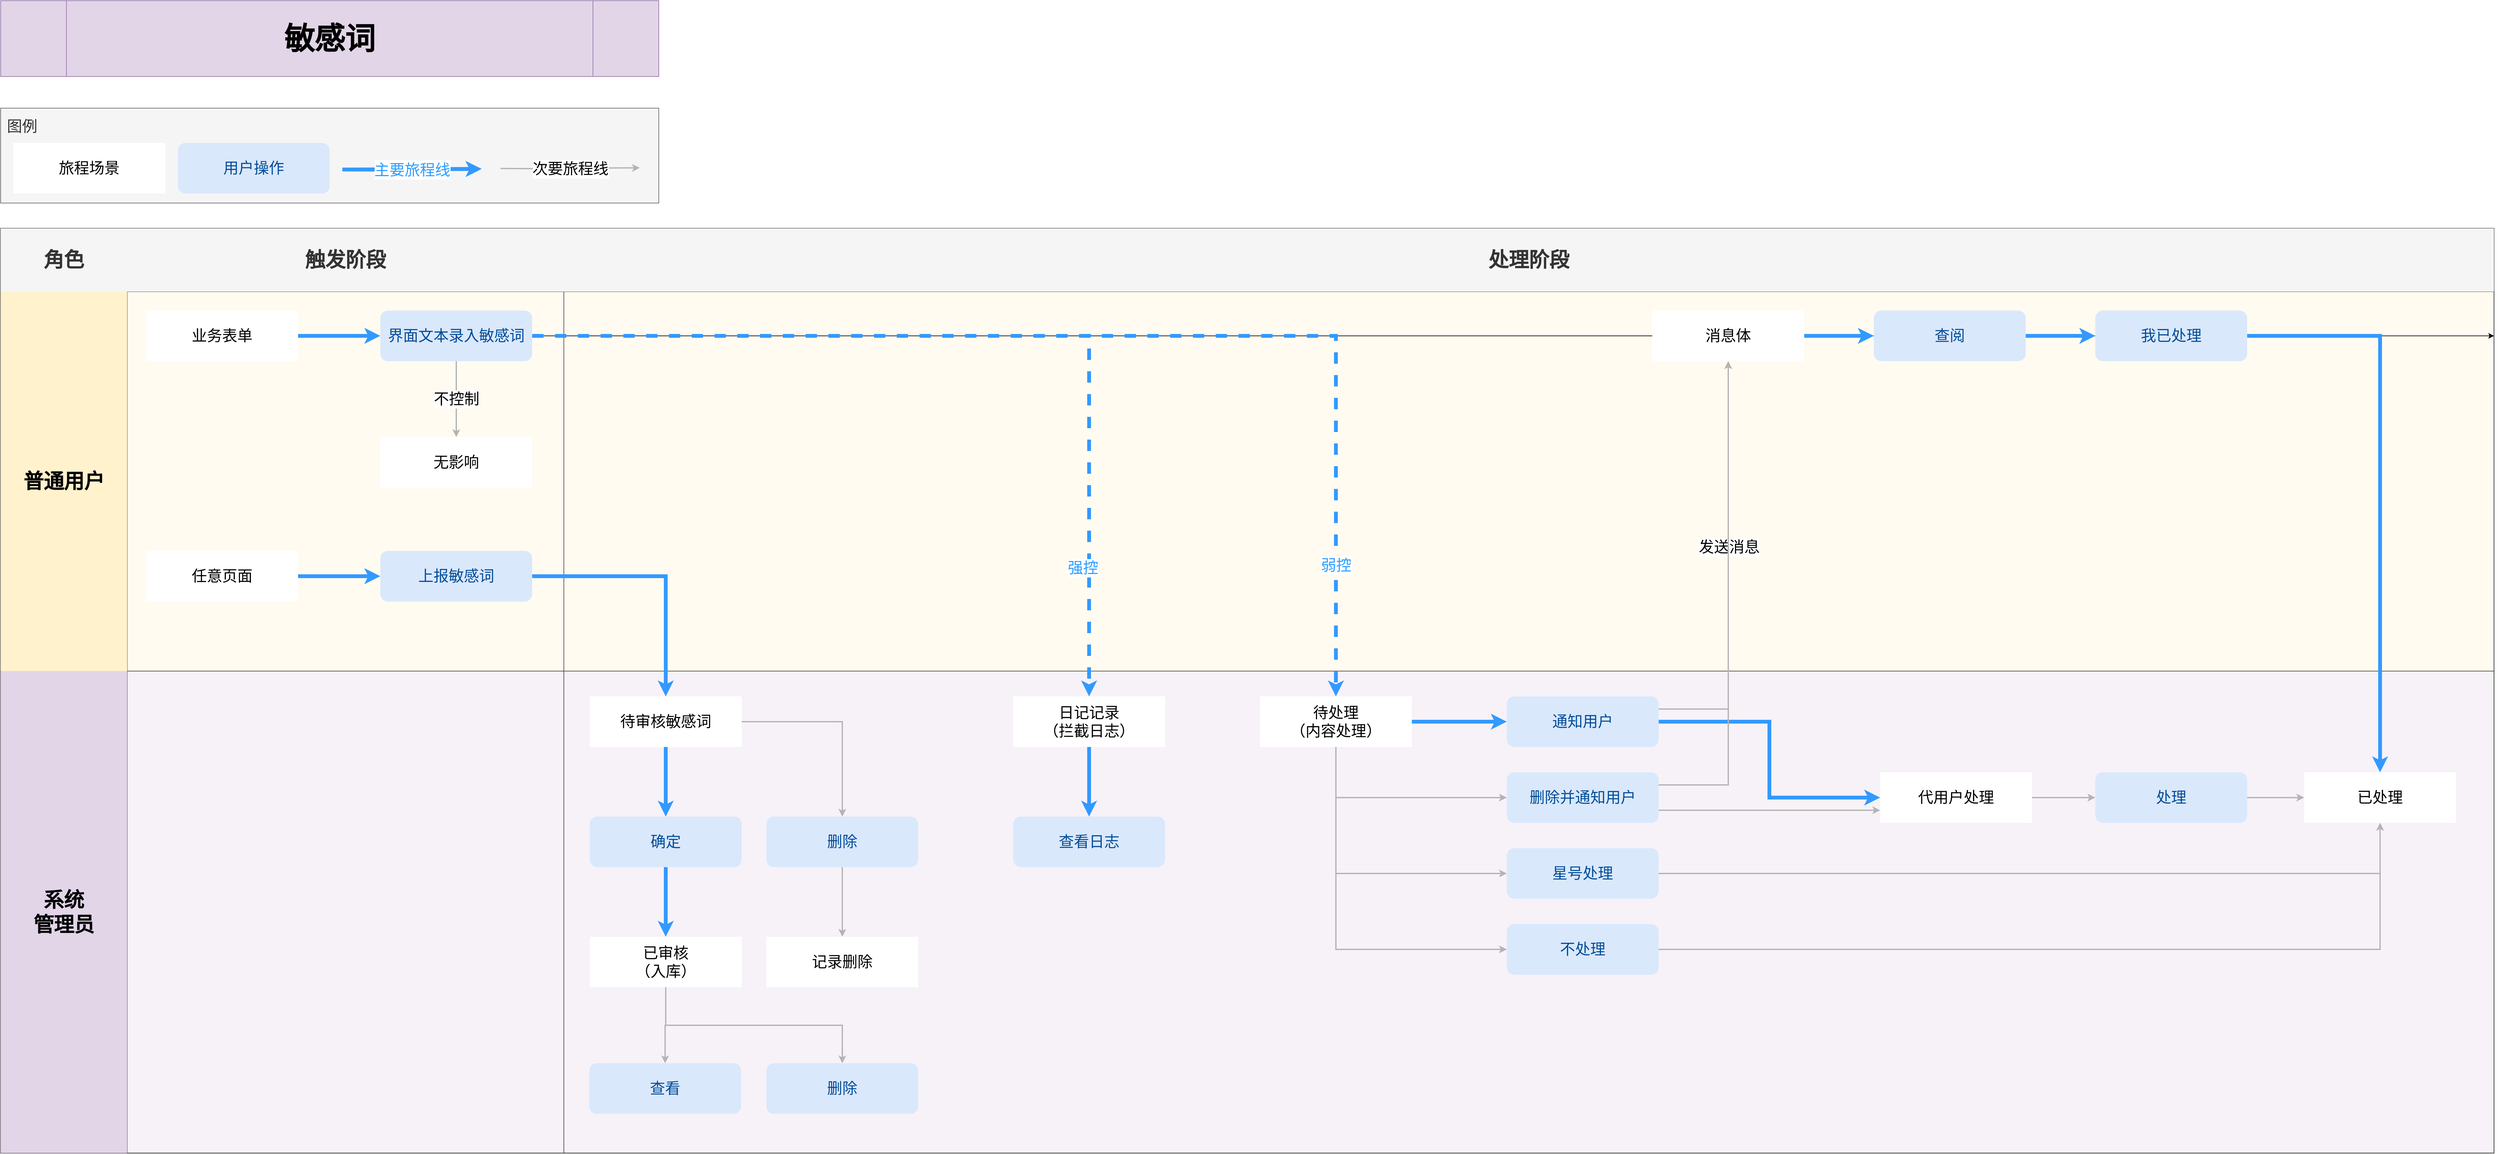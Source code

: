 <mxfile version="24.7.12">
  <diagram name="第 1 页" id="bwR9JTRVAiqgOtGZidA7">
    <mxGraphModel dx="4565" dy="6625" grid="1" gridSize="10" guides="1" tooltips="1" connect="1" arrows="1" fold="1" page="1" pageScale="1" pageWidth="827" pageHeight="1169" math="0" shadow="0">
      <root>
        <mxCell id="0" />
        <mxCell id="1" parent="0" />
        <mxCell id="euEUB5nnOEsbET94l9YE-1" value="敏感词" style="rounded=0;whiteSpace=wrap;html=1;fontSize=48;fillColor=#e1d5e7;strokeColor=#9673a6;shape=process;backgroundOutline=1;fontStyle=1" vertex="1" parent="1">
          <mxGeometry x="80" y="-3400" width="1040" height="120" as="geometry" />
        </mxCell>
        <mxCell id="euEUB5nnOEsbET94l9YE-2" value="图例" style="rounded=0;whiteSpace=wrap;html=1;fontSize=24;fillColor=#f5f5f5;fontColor=#333333;strokeColor=#666666;verticalAlign=top;align=left;spacing=10;" vertex="1" parent="1">
          <mxGeometry x="80" y="-3230" width="1040" height="150" as="geometry" />
        </mxCell>
        <UserObject label="旅程场景" tags="旅程场景" id="euEUB5nnOEsbET94l9YE-3">
          <mxCell style="rounded=0;whiteSpace=wrap;html=1;fontSize=24;strokeColor=none;" vertex="1" parent="1">
            <mxGeometry x="100" y="-3175" width="240" height="80" as="geometry" />
          </mxCell>
        </UserObject>
        <UserObject label="用户操作" tags="用户操作" id="euEUB5nnOEsbET94l9YE-4">
          <mxCell style="rounded=1;whiteSpace=wrap;html=1;fontSize=24;strokeColor=none;align=center;verticalAlign=middle;fontFamily=Helvetica;fontColor=#004C99;fillColor=#dae8fc;" vertex="1" parent="1">
            <mxGeometry x="360" y="-3175" width="240" height="80" as="geometry" />
          </mxCell>
        </UserObject>
        <UserObject label="主要旅程线" tags="" id="euEUB5nnOEsbET94l9YE-5">
          <mxCell style="rounded=0;orthogonalLoop=1;jettySize=auto;html=1;strokeColor=#3399FF;strokeWidth=6;align=center;verticalAlign=middle;fontFamily=Helvetica;fontSize=24;fontColor=#2b9dff;labelBackgroundColor=default;endArrow=classic;exitX=1;exitY=0.5;exitDx=0;exitDy=0;anchorPointDirection=1;startFill=1;endFill=1;" edge="1" parent="1">
            <mxGeometry y="1" relative="1" as="geometry">
              <mxPoint x="620" y="-3133" as="sourcePoint" />
              <mxPoint x="840" y="-3134" as="targetPoint" />
              <mxPoint as="offset" />
            </mxGeometry>
          </mxCell>
        </UserObject>
        <UserObject label="次要旅程线" tags="次要旅程线" id="euEUB5nnOEsbET94l9YE-6">
          <mxCell style="rounded=0;orthogonalLoop=1;jettySize=auto;html=1;strokeColor=#B3B3B3;strokeWidth=2;align=center;verticalAlign=middle;fontFamily=Helvetica;fontSize=24;fontColor=default;labelBackgroundColor=default;endArrow=classic;exitX=1;exitY=0.5;exitDx=0;exitDy=0;anchorPointDirection=1;startFill=1;endFill=1;edgeStyle=orthogonalEdgeStyle;" edge="1" parent="1">
            <mxGeometry y="1" relative="1" as="geometry">
              <mxPoint x="870" y="-3134.62" as="sourcePoint" />
              <mxPoint x="1090" y="-3135.62" as="targetPoint" />
              <mxPoint as="offset" />
            </mxGeometry>
          </mxCell>
        </UserObject>
        <mxCell id="euEUB5nnOEsbET94l9YE-24" value="" style="shape=table;startSize=0;container=1;collapsible=0;childLayout=tableLayout;fontSize=16;" vertex="1" parent="1">
          <mxGeometry x="80" y="-3040" width="3940.0" height="1462" as="geometry" />
        </mxCell>
        <mxCell id="euEUB5nnOEsbET94l9YE-25" value="" style="shape=tableRow;horizontal=0;startSize=0;swimlaneHead=0;swimlaneBody=0;strokeColor=inherit;top=0;left=0;bottom=0;right=0;collapsible=0;dropTarget=0;fillColor=none;points=[[0,0.5],[1,0.5]];portConstraint=eastwest;fontSize=16;" vertex="1" parent="euEUB5nnOEsbET94l9YE-24">
          <mxGeometry width="3940.0" height="100" as="geometry" />
        </mxCell>
        <mxCell id="euEUB5nnOEsbET94l9YE-26" value="角色" style="shape=partialRectangle;html=1;whiteSpace=wrap;connectable=0;strokeColor=#666666;overflow=hidden;fillColor=#f5f5f5;top=0;left=0;bottom=0;right=0;pointerEvents=1;fontSize=32;fontColor=#333333;fontStyle=1" vertex="1" parent="euEUB5nnOEsbET94l9YE-25">
          <mxGeometry width="200" height="100" as="geometry">
            <mxRectangle width="200" height="100" as="alternateBounds" />
          </mxGeometry>
        </mxCell>
        <mxCell id="euEUB5nnOEsbET94l9YE-27" value="触发阶段" style="shape=partialRectangle;html=1;whiteSpace=wrap;connectable=0;strokeColor=#666666;overflow=hidden;fillColor=#f5f5f5;top=0;left=0;bottom=0;right=0;pointerEvents=1;fontSize=32;fontStyle=1;fontColor=#333333;" vertex="1" parent="euEUB5nnOEsbET94l9YE-25">
          <mxGeometry x="200" width="690" height="100" as="geometry">
            <mxRectangle width="690" height="100" as="alternateBounds" />
          </mxGeometry>
        </mxCell>
        <mxCell id="euEUB5nnOEsbET94l9YE-28" value="处理阶段" style="shape=partialRectangle;html=1;whiteSpace=wrap;connectable=0;strokeColor=#666666;overflow=hidden;fillColor=#f5f5f5;top=0;left=0;bottom=0;right=0;pointerEvents=1;fontSize=32;fontStyle=1;fontColor=#333333;" vertex="1" parent="euEUB5nnOEsbET94l9YE-25">
          <mxGeometry x="890" width="3050" height="100" as="geometry">
            <mxRectangle width="3050" height="100" as="alternateBounds" />
          </mxGeometry>
        </mxCell>
        <mxCell id="euEUB5nnOEsbET94l9YE-29" value="" style="shape=tableRow;horizontal=0;startSize=0;swimlaneHead=0;swimlaneBody=0;strokeColor=inherit;top=0;left=0;bottom=0;right=0;collapsible=0;dropTarget=0;fillColor=none;points=[[0,0.5],[1,0.5]];portConstraint=eastwest;fontSize=16;" vertex="1" parent="euEUB5nnOEsbET94l9YE-24">
          <mxGeometry y="100" width="3940.0" height="600" as="geometry" />
        </mxCell>
        <mxCell id="euEUB5nnOEsbET94l9YE-30" value="普通用户" style="shape=partialRectangle;html=1;whiteSpace=wrap;connectable=0;strokeColor=#d6b656;overflow=hidden;fillColor=#fff2cc;top=0;left=0;bottom=0;right=0;pointerEvents=1;fontSize=32;fontStyle=1" vertex="1" parent="euEUB5nnOEsbET94l9YE-29">
          <mxGeometry width="200" height="600" as="geometry">
            <mxRectangle width="200" height="600" as="alternateBounds" />
          </mxGeometry>
        </mxCell>
        <mxCell id="euEUB5nnOEsbET94l9YE-31" value="" style="shape=partialRectangle;html=1;whiteSpace=wrap;connectable=0;strokeColor=#d6b656;overflow=hidden;fillColor=#fff2cc;top=0;left=0;bottom=0;right=0;pointerEvents=1;fontSize=16;fillStyle=auto;fillOpacity=30;" vertex="1" parent="euEUB5nnOEsbET94l9YE-29">
          <mxGeometry x="200" width="690" height="600" as="geometry">
            <mxRectangle width="690" height="600" as="alternateBounds" />
          </mxGeometry>
        </mxCell>
        <mxCell id="euEUB5nnOEsbET94l9YE-32" value="" style="shape=partialRectangle;html=1;whiteSpace=wrap;connectable=0;strokeColor=#d6b656;overflow=hidden;fillColor=#fff2cc;top=0;left=0;bottom=0;right=0;pointerEvents=1;fontSize=16;fillStyle=auto;fillOpacity=30;" vertex="1" parent="euEUB5nnOEsbET94l9YE-29">
          <mxGeometry x="890" width="3050" height="600" as="geometry">
            <mxRectangle width="3050" height="600" as="alternateBounds" />
          </mxGeometry>
        </mxCell>
        <mxCell id="euEUB5nnOEsbET94l9YE-42" value="" style="whiteSpace=wrap;html=1;fontSize=24;fillColor=#dae8fc;strokeColor=none;fontColor=#004C99;rounded=1;" vertex="1" parent="euEUB5nnOEsbET94l9YE-29">
          <mxGeometry x="3940" width="NaN" height="600" as="geometry">
            <mxRectangle width="NaN" height="600" as="alternateBounds" />
          </mxGeometry>
        </mxCell>
        <mxCell id="euEUB5nnOEsbET94l9YE-33" value="" style="shape=tableRow;horizontal=0;startSize=0;swimlaneHead=0;swimlaneBody=0;strokeColor=inherit;top=0;left=0;bottom=0;right=0;collapsible=0;dropTarget=0;fillColor=none;points=[[0,0.5],[1,0.5]];portConstraint=eastwest;fontSize=16;" vertex="1" parent="euEUB5nnOEsbET94l9YE-24">
          <mxGeometry y="700" width="3940.0" height="762" as="geometry" />
        </mxCell>
        <mxCell id="euEUB5nnOEsbET94l9YE-34" value="系统&lt;div&gt;管理员&lt;/div&gt;" style="shape=partialRectangle;html=1;whiteSpace=wrap;connectable=0;strokeColor=#9673a6;overflow=hidden;fillColor=#e1d5e7;top=0;left=0;bottom=0;right=0;pointerEvents=1;fontSize=32;fontStyle=1" vertex="1" parent="euEUB5nnOEsbET94l9YE-33">
          <mxGeometry width="200" height="762" as="geometry">
            <mxRectangle width="200" height="762" as="alternateBounds" />
          </mxGeometry>
        </mxCell>
        <mxCell id="euEUB5nnOEsbET94l9YE-35" value="" style="shape=partialRectangle;html=1;whiteSpace=wrap;connectable=0;strokeColor=#9673a6;overflow=hidden;fillColor=#e1d5e7;top=0;left=0;bottom=0;right=0;pointerEvents=1;fontSize=16;fillOpacity=30;" vertex="1" parent="euEUB5nnOEsbET94l9YE-33">
          <mxGeometry x="200" width="690" height="762" as="geometry">
            <mxRectangle width="690" height="762" as="alternateBounds" />
          </mxGeometry>
        </mxCell>
        <mxCell id="euEUB5nnOEsbET94l9YE-36" value="" style="shape=partialRectangle;html=1;whiteSpace=wrap;connectable=0;strokeColor=#9673a6;overflow=hidden;fillColor=#e1d5e7;top=0;left=0;bottom=0;right=0;pointerEvents=1;fontSize=16;fillOpacity=30;" vertex="1" parent="euEUB5nnOEsbET94l9YE-33">
          <mxGeometry x="890" width="3050" height="762" as="geometry">
            <mxRectangle width="3050" height="762" as="alternateBounds" />
          </mxGeometry>
        </mxCell>
        <UserObject label="" tags="主要旅程线" id="euEUB5nnOEsbET94l9YE-39">
          <mxCell style="edgeStyle=orthogonalEdgeStyle;rounded=0;orthogonalLoop=1;jettySize=auto;html=1;strokeColor=#3399FF;strokeWidth=6;align=center;verticalAlign=middle;fontFamily=Helvetica;fontSize=24;fontColor=#2b9dff;labelBackgroundColor=default;startFill=1;endArrow=classic;endFill=1;" edge="1" parent="1" source="euEUB5nnOEsbET94l9YE-37" target="euEUB5nnOEsbET94l9YE-38">
            <mxGeometry relative="1" as="geometry">
              <Array as="points">
                <mxPoint x="580" y="-2870" />
                <mxPoint x="580" y="-2870" />
              </Array>
            </mxGeometry>
          </mxCell>
        </UserObject>
        <UserObject label="业务表单" tags="旅程场景" id="euEUB5nnOEsbET94l9YE-37">
          <mxCell style="rounded=0;whiteSpace=wrap;html=1;fontSize=24;strokeColor=none;" vertex="1" parent="1">
            <mxGeometry x="310" y="-2910" width="240" height="80" as="geometry" />
          </mxCell>
        </UserObject>
        <mxCell id="euEUB5nnOEsbET94l9YE-43" value="" style="edgeStyle=orthogonalEdgeStyle;rounded=0;orthogonalLoop=1;jettySize=auto;html=1;" edge="1" parent="1" source="euEUB5nnOEsbET94l9YE-38" target="euEUB5nnOEsbET94l9YE-42">
          <mxGeometry relative="1" as="geometry" />
        </mxCell>
        <UserObject label="强控" tags="主要旅程线" id="euEUB5nnOEsbET94l9YE-45">
          <mxCell style="edgeStyle=orthogonalEdgeStyle;rounded=0;orthogonalLoop=1;jettySize=auto;html=1;strokeColor=#3399FF;strokeWidth=6;align=center;verticalAlign=middle;fontFamily=Helvetica;fontSize=24;fontColor=#2b9dff;labelBackgroundColor=default;startFill=1;endArrow=classic;endFill=1;entryX=0.5;entryY=0;entryDx=0;entryDy=0;dashed=1;" edge="1" parent="1" source="euEUB5nnOEsbET94l9YE-38" target="euEUB5nnOEsbET94l9YE-47">
            <mxGeometry x="0.72" y="-10" relative="1" as="geometry">
              <mxPoint as="offset" />
            </mxGeometry>
          </mxCell>
        </UserObject>
        <mxCell id="euEUB5nnOEsbET94l9YE-115" value="不控制" style="edgeStyle=orthogonalEdgeStyle;shape=connector;rounded=0;orthogonalLoop=1;jettySize=auto;html=1;strokeColor=#B3B3B3;strokeWidth=2;align=center;verticalAlign=middle;fontFamily=Helvetica;fontSize=24;fontColor=default;labelBackgroundColor=default;startFill=1;endArrow=classic;endFill=1;exitX=0.5;exitY=1;exitDx=0;exitDy=0;" edge="1" parent="1" source="euEUB5nnOEsbET94l9YE-38" target="euEUB5nnOEsbET94l9YE-114">
          <mxGeometry relative="1" as="geometry" />
        </mxCell>
        <UserObject label="界面文本录入敏感词" tags="用户操作" id="euEUB5nnOEsbET94l9YE-38">
          <mxCell style="rounded=1;whiteSpace=wrap;html=1;fontSize=24;strokeColor=none;align=center;verticalAlign=middle;fontFamily=Helvetica;fontColor=#004C99;fillColor=#dae8fc;" vertex="1" parent="1">
            <mxGeometry x="680" y="-2910" width="240" height="80" as="geometry" />
          </mxCell>
        </UserObject>
        <UserObject label="主要旅程线" tags="主要旅程线" id="euEUB5nnOEsbET94l9YE-46">
          <mxCell style="rounded=0;orthogonalLoop=1;jettySize=auto;html=1;strokeColor=#3399FF;strokeWidth=6;align=center;verticalAlign=middle;fontFamily=Helvetica;fontSize=24;fontColor=#2b9dff;labelBackgroundColor=default;endArrow=classic;exitX=1;exitY=0.5;exitDx=0;exitDy=0;anchorPointDirection=1;startFill=1;endFill=1;edgeStyle=orthogonalEdgeStyle;" edge="1" parent="1">
            <mxGeometry y="1" relative="1" as="geometry">
              <mxPoint x="620" y="-3133" as="sourcePoint" />
              <mxPoint x="840" y="-3134" as="targetPoint" />
              <mxPoint as="offset" />
            </mxGeometry>
          </mxCell>
        </UserObject>
        <UserObject label="" tags="主要旅程线" id="euEUB5nnOEsbET94l9YE-54">
          <mxCell style="edgeStyle=none;shape=connector;rounded=0;orthogonalLoop=1;jettySize=auto;html=1;strokeColor=#3399FF;strokeWidth=6;align=center;verticalAlign=middle;fontFamily=Helvetica;fontSize=24;fontColor=#2b9dff;labelBackgroundColor=default;startFill=1;endArrow=classic;endFill=1;" edge="1" parent="1" source="euEUB5nnOEsbET94l9YE-47" target="euEUB5nnOEsbET94l9YE-53">
            <mxGeometry relative="1" as="geometry" />
          </mxCell>
        </UserObject>
        <UserObject label="日记记录&lt;div&gt;（拦截日志）&lt;/div&gt;" tags="旅程场景" id="euEUB5nnOEsbET94l9YE-47">
          <mxCell style="rounded=0;whiteSpace=wrap;html=1;fontSize=24;strokeColor=none;align=center;verticalAlign=middle;fontFamily=Helvetica;fontColor=default;fillColor=default;" vertex="1" parent="1">
            <mxGeometry x="1680" y="-2300" width="240" height="80" as="geometry" />
          </mxCell>
        </UserObject>
        <UserObject label="查看日志" tags="用户操作" id="euEUB5nnOEsbET94l9YE-53">
          <mxCell style="rounded=1;whiteSpace=wrap;html=1;fontSize=24;strokeColor=none;align=center;verticalAlign=middle;fontFamily=Helvetica;fontColor=#004C99;fillColor=#dae8fc;" vertex="1" parent="1">
            <mxGeometry x="1680" y="-2110" width="240" height="80" as="geometry" />
          </mxCell>
        </UserObject>
        <UserObject label="" tags="主要旅程线" id="euEUB5nnOEsbET94l9YE-57">
          <mxCell style="edgeStyle=none;shape=connector;rounded=0;orthogonalLoop=1;jettySize=auto;html=1;strokeColor=#3399FF;strokeWidth=6;align=center;verticalAlign=middle;fontFamily=Helvetica;fontSize=24;fontColor=#2b9dff;labelBackgroundColor=default;startFill=1;endArrow=classic;endFill=1;" edge="1" parent="1" source="euEUB5nnOEsbET94l9YE-55" target="euEUB5nnOEsbET94l9YE-56">
            <mxGeometry relative="1" as="geometry" />
          </mxCell>
        </UserObject>
        <UserObject label="任意页面" tags="旅程场景" id="euEUB5nnOEsbET94l9YE-55">
          <mxCell style="rounded=0;whiteSpace=wrap;html=1;fontSize=24;strokeColor=none;" vertex="1" parent="1">
            <mxGeometry x="310" y="-2530" width="240" height="80" as="geometry" />
          </mxCell>
        </UserObject>
        <UserObject label="" tags="主要旅程线" id="euEUB5nnOEsbET94l9YE-63">
          <mxCell style="edgeStyle=orthogonalEdgeStyle;shape=connector;rounded=0;orthogonalLoop=1;jettySize=auto;html=1;strokeColor=#3399FF;strokeWidth=6;align=center;verticalAlign=middle;fontFamily=Helvetica;fontSize=24;fontColor=#2b9dff;labelBackgroundColor=default;startFill=1;endArrow=classic;endFill=1;" edge="1" parent="1" source="euEUB5nnOEsbET94l9YE-56" target="euEUB5nnOEsbET94l9YE-64">
            <mxGeometry relative="1" as="geometry" />
          </mxCell>
        </UserObject>
        <UserObject label="上报敏感词" tags="用户操作" id="euEUB5nnOEsbET94l9YE-56">
          <mxCell style="rounded=1;whiteSpace=wrap;html=1;fontSize=24;strokeColor=none;align=center;verticalAlign=middle;fontFamily=Helvetica;fontColor=#004C99;fillColor=#dae8fc;" vertex="1" parent="1">
            <mxGeometry x="680" y="-2530" width="240" height="80" as="geometry" />
          </mxCell>
        </UserObject>
        <UserObject label="" tags="主要旅程线" id="euEUB5nnOEsbET94l9YE-67">
          <mxCell style="edgeStyle=none;shape=connector;rounded=0;orthogonalLoop=1;jettySize=auto;html=1;strokeColor=#3399FF;strokeWidth=6;align=center;verticalAlign=middle;fontFamily=Helvetica;fontSize=24;fontColor=#2b9dff;labelBackgroundColor=default;startFill=1;endArrow=classic;endFill=1;" edge="1" parent="1" source="euEUB5nnOEsbET94l9YE-62" target="euEUB5nnOEsbET94l9YE-66">
            <mxGeometry relative="1" as="geometry" />
          </mxCell>
        </UserObject>
        <UserObject label="确定" tags="用户操作" id="euEUB5nnOEsbET94l9YE-62">
          <mxCell style="rounded=1;whiteSpace=wrap;html=1;fontSize=24;strokeColor=none;align=center;verticalAlign=middle;fontFamily=Helvetica;fontColor=#004C99;fillColor=#dae8fc;" vertex="1" parent="1">
            <mxGeometry x="1011" y="-2110" width="240" height="80" as="geometry" />
          </mxCell>
        </UserObject>
        <UserObject label="" tags="主要旅程线" id="euEUB5nnOEsbET94l9YE-65">
          <mxCell style="edgeStyle=none;shape=connector;rounded=0;orthogonalLoop=1;jettySize=auto;html=1;strokeColor=#3399FF;strokeWidth=6;align=center;verticalAlign=middle;fontFamily=Helvetica;fontSize=24;fontColor=#2b9dff;labelBackgroundColor=default;startFill=1;endArrow=classic;endFill=1;" edge="1" parent="1" source="euEUB5nnOEsbET94l9YE-64" target="euEUB5nnOEsbET94l9YE-62">
            <mxGeometry relative="1" as="geometry" />
          </mxCell>
        </UserObject>
        <UserObject label="" tags="次要旅程线" id="euEUB5nnOEsbET94l9YE-70">
          <mxCell style="edgeStyle=orthogonalEdgeStyle;shape=connector;rounded=0;orthogonalLoop=1;jettySize=auto;html=1;strokeColor=#B3B3B3;strokeWidth=2;align=center;verticalAlign=middle;fontFamily=Helvetica;fontSize=24;fontColor=default;labelBackgroundColor=default;startFill=1;endArrow=classic;endFill=1;" edge="1" parent="1" source="euEUB5nnOEsbET94l9YE-64" target="euEUB5nnOEsbET94l9YE-68">
            <mxGeometry relative="1" as="geometry" />
          </mxCell>
        </UserObject>
        <UserObject label="待审核敏感词" tags="旅程场景" id="euEUB5nnOEsbET94l9YE-64">
          <mxCell style="rounded=0;whiteSpace=wrap;html=1;fontSize=24;strokeColor=none;" vertex="1" parent="1">
            <mxGeometry x="1011" y="-2300" width="240" height="80" as="geometry" />
          </mxCell>
        </UserObject>
        <UserObject label="" tags="次要旅程线" id="euEUB5nnOEsbET94l9YE-74">
          <mxCell style="edgeStyle=orthogonalEdgeStyle;shape=connector;rounded=0;orthogonalLoop=1;jettySize=auto;html=1;strokeColor=#B3B3B3;strokeWidth=2;align=center;verticalAlign=middle;fontFamily=Helvetica;fontSize=24;fontColor=default;labelBackgroundColor=default;startFill=1;endArrow=classic;endFill=1;" edge="1" parent="1" source="euEUB5nnOEsbET94l9YE-66" target="euEUB5nnOEsbET94l9YE-73">
            <mxGeometry relative="1" as="geometry" />
          </mxCell>
        </UserObject>
        <UserObject label="" tags="次要旅程线" id="euEUB5nnOEsbET94l9YE-76">
          <mxCell style="edgeStyle=orthogonalEdgeStyle;shape=connector;rounded=0;orthogonalLoop=1;jettySize=auto;html=1;entryX=0.5;entryY=0;entryDx=0;entryDy=0;strokeColor=#B3B3B3;strokeWidth=2;align=center;verticalAlign=middle;fontFamily=Helvetica;fontSize=24;fontColor=default;labelBackgroundColor=default;startFill=1;endArrow=classic;endFill=1;exitX=0.5;exitY=1;exitDx=0;exitDy=0;" edge="1" parent="1" source="euEUB5nnOEsbET94l9YE-66" target="euEUB5nnOEsbET94l9YE-75">
            <mxGeometry relative="1" as="geometry" />
          </mxCell>
        </UserObject>
        <UserObject label="已审核&lt;div&gt;（入库）&lt;/div&gt;" tags="旅程场景" id="euEUB5nnOEsbET94l9YE-66">
          <mxCell style="rounded=0;whiteSpace=wrap;html=1;fontSize=24;strokeColor=none;" vertex="1" parent="1">
            <mxGeometry x="1011" y="-1920" width="240" height="80" as="geometry" />
          </mxCell>
        </UserObject>
        <UserObject label="" tags="次要旅程线" id="euEUB5nnOEsbET94l9YE-72">
          <mxCell style="edgeStyle=none;shape=connector;rounded=0;orthogonalLoop=1;jettySize=auto;html=1;strokeColor=#B3B3B3;strokeWidth=2;align=center;verticalAlign=middle;fontFamily=Helvetica;fontSize=24;fontColor=default;labelBackgroundColor=default;startFill=1;endArrow=classic;endFill=1;" edge="1" parent="1" source="euEUB5nnOEsbET94l9YE-68" target="euEUB5nnOEsbET94l9YE-71">
            <mxGeometry relative="1" as="geometry" />
          </mxCell>
        </UserObject>
        <UserObject label="删除" tags="用户操作" id="euEUB5nnOEsbET94l9YE-68">
          <mxCell style="rounded=1;whiteSpace=wrap;html=1;fontSize=24;strokeColor=none;align=center;verticalAlign=middle;fontFamily=Helvetica;fontColor=#004C99;fillColor=#dae8fc;" vertex="1" parent="1">
            <mxGeometry x="1290" y="-2110" width="240" height="80" as="geometry" />
          </mxCell>
        </UserObject>
        <UserObject label="记录删除" tags="旅程场景" id="euEUB5nnOEsbET94l9YE-71">
          <mxCell style="rounded=0;whiteSpace=wrap;html=1;fontSize=24;strokeColor=none;" vertex="1" parent="1">
            <mxGeometry x="1290" y="-1920" width="240" height="80" as="geometry" />
          </mxCell>
        </UserObject>
        <UserObject label="查看" tags="用户操作" id="euEUB5nnOEsbET94l9YE-73">
          <mxCell style="rounded=1;whiteSpace=wrap;html=1;fontSize=24;strokeColor=none;align=center;verticalAlign=middle;fontFamily=Helvetica;fontColor=#004C99;fillColor=#dae8fc;" vertex="1" parent="1">
            <mxGeometry x="1010" y="-1720" width="240" height="80" as="geometry" />
          </mxCell>
        </UserObject>
        <UserObject label="删除" tags="用户操作" id="euEUB5nnOEsbET94l9YE-75">
          <mxCell style="rounded=1;whiteSpace=wrap;html=1;fontSize=24;strokeColor=none;align=center;verticalAlign=middle;fontFamily=Helvetica;fontColor=#004C99;fillColor=#dae8fc;" vertex="1" parent="1">
            <mxGeometry x="1290" y="-1720" width="240" height="80" as="geometry" />
          </mxCell>
        </UserObject>
        <UserObject label="" tags="主要旅程线" id="euEUB5nnOEsbET94l9YE-78">
          <mxCell style="edgeStyle=orthogonalEdgeStyle;shape=connector;rounded=0;orthogonalLoop=1;jettySize=auto;html=1;strokeColor=#B3B3B3;strokeWidth=2;align=center;verticalAlign=middle;fontFamily=Helvetica;fontSize=24;fontColor=default;labelBackgroundColor=default;startFill=1;endArrow=classic;endFill=1;entryX=0;entryY=0.5;entryDx=0;entryDy=0;exitX=0.5;exitY=1;exitDx=0;exitDy=0;" edge="1" source="euEUB5nnOEsbET94l9YE-79" target="euEUB5nnOEsbET94l9YE-80" parent="1">
            <mxGeometry relative="1" as="geometry" />
          </mxCell>
        </UserObject>
        <UserObject label="" tags="主要旅程线" id="euEUB5nnOEsbET94l9YE-84">
          <mxCell style="edgeStyle=orthogonalEdgeStyle;shape=connector;rounded=0;orthogonalLoop=1;jettySize=auto;html=1;strokeColor=#3399FF;strokeWidth=6;align=center;verticalAlign=middle;fontFamily=Helvetica;fontSize=24;fontColor=#2b9dff;labelBackgroundColor=default;startFill=1;endArrow=classic;endFill=1;entryX=0;entryY=0.5;entryDx=0;entryDy=0;" edge="1" parent="1" source="euEUB5nnOEsbET94l9YE-79" target="euEUB5nnOEsbET94l9YE-83">
            <mxGeometry relative="1" as="geometry" />
          </mxCell>
        </UserObject>
        <mxCell id="euEUB5nnOEsbET94l9YE-86" style="edgeStyle=orthogonalEdgeStyle;shape=connector;rounded=0;orthogonalLoop=1;jettySize=auto;html=1;entryX=0;entryY=0.5;entryDx=0;entryDy=0;strokeColor=#B3B3B3;strokeWidth=2;align=center;verticalAlign=middle;fontFamily=Helvetica;fontSize=24;fontColor=default;labelBackgroundColor=default;startFill=1;endArrow=classic;endFill=1;exitX=0.5;exitY=1;exitDx=0;exitDy=0;" edge="1" parent="1" source="euEUB5nnOEsbET94l9YE-79" target="euEUB5nnOEsbET94l9YE-85">
          <mxGeometry relative="1" as="geometry" />
        </mxCell>
        <mxCell id="euEUB5nnOEsbET94l9YE-88" style="edgeStyle=orthogonalEdgeStyle;shape=connector;rounded=0;orthogonalLoop=1;jettySize=auto;html=1;entryX=0;entryY=0.5;entryDx=0;entryDy=0;strokeColor=#B3B3B3;strokeWidth=2;align=center;verticalAlign=middle;fontFamily=Helvetica;fontSize=24;fontColor=default;labelBackgroundColor=default;startFill=1;endArrow=classic;endFill=1;exitX=0.5;exitY=1;exitDx=0;exitDy=0;" edge="1" parent="1" source="euEUB5nnOEsbET94l9YE-79" target="euEUB5nnOEsbET94l9YE-87">
          <mxGeometry relative="1" as="geometry" />
        </mxCell>
        <UserObject label="待处理&lt;div&gt;（内容处理）&lt;/div&gt;" tags="旅程场景" id="euEUB5nnOEsbET94l9YE-79">
          <mxCell style="rounded=0;whiteSpace=wrap;html=1;fontSize=24;strokeColor=none;align=center;verticalAlign=middle;fontFamily=Helvetica;fontColor=default;fillColor=default;" vertex="1" parent="1">
            <mxGeometry x="2070" y="-2300" width="240" height="80" as="geometry" />
          </mxCell>
        </UserObject>
        <UserObject label="弱控" tags="主要旅程线" id="euEUB5nnOEsbET94l9YE-81">
          <mxCell style="edgeStyle=orthogonalEdgeStyle;rounded=0;orthogonalLoop=1;jettySize=auto;html=1;strokeColor=#3399FF;strokeWidth=6;align=center;verticalAlign=middle;fontFamily=Helvetica;fontSize=24;fontColor=#2b9dff;labelBackgroundColor=default;startFill=1;endArrow=classic;endFill=1;dashed=1;exitX=1;exitY=0.5;exitDx=0;exitDy=0;" edge="1" parent="1" source="euEUB5nnOEsbET94l9YE-38" target="euEUB5nnOEsbET94l9YE-79">
            <mxGeometry x="0.775" relative="1" as="geometry">
              <mxPoint x="930" y="-2860" as="sourcePoint" />
              <mxPoint x="1800" y="-2520" as="targetPoint" />
              <mxPoint as="offset" />
            </mxGeometry>
          </mxCell>
        </UserObject>
        <mxCell id="euEUB5nnOEsbET94l9YE-100" style="edgeStyle=orthogonalEdgeStyle;shape=connector;rounded=0;orthogonalLoop=1;jettySize=auto;html=1;strokeColor=#3399FF;strokeWidth=6;align=center;verticalAlign=middle;fontFamily=Helvetica;fontSize=24;fontColor=#2b9dff;labelBackgroundColor=default;startFill=1;endArrow=classic;endFill=1;entryX=0;entryY=0.5;entryDx=0;entryDy=0;" edge="1" parent="1" source="euEUB5nnOEsbET94l9YE-83" target="euEUB5nnOEsbET94l9YE-99">
          <mxGeometry relative="1" as="geometry" />
        </mxCell>
        <UserObject label="通知用户" tags="用户操作" id="euEUB5nnOEsbET94l9YE-83">
          <mxCell style="rounded=1;whiteSpace=wrap;html=1;fontSize=24;strokeColor=none;align=center;verticalAlign=middle;fontFamily=Helvetica;fontColor=#004C99;fillColor=#dae8fc;" vertex="1" parent="1">
            <mxGeometry x="2460" y="-2300" width="240" height="80" as="geometry" />
          </mxCell>
        </UserObject>
        <mxCell id="euEUB5nnOEsbET94l9YE-92" style="edgeStyle=orthogonalEdgeStyle;shape=connector;rounded=0;orthogonalLoop=1;jettySize=auto;html=1;entryX=0.5;entryY=1;entryDx=0;entryDy=0;strokeColor=#B3B3B3;strokeWidth=2;align=center;verticalAlign=middle;fontFamily=Helvetica;fontSize=24;fontColor=default;labelBackgroundColor=default;startFill=1;endArrow=classic;endFill=1;exitX=1;exitY=0.25;exitDx=0;exitDy=0;" edge="1" parent="1" source="euEUB5nnOEsbET94l9YE-83" target="euEUB5nnOEsbET94l9YE-90">
          <mxGeometry relative="1" as="geometry" />
        </mxCell>
        <mxCell id="euEUB5nnOEsbET94l9YE-93" value="发送消息" style="edgeLabel;html=1;align=center;verticalAlign=middle;resizable=0;points=[];fontFamily=Helvetica;fontSize=24;fontColor=default;labelBackgroundColor=default;rounded=0;strokeColor=#B3B3B3;strokeWidth=2;" vertex="1" connectable="0" parent="euEUB5nnOEsbET94l9YE-92">
          <mxGeometry x="0.111" y="-1" relative="1" as="geometry">
            <mxPoint as="offset" />
          </mxGeometry>
        </mxCell>
        <mxCell id="euEUB5nnOEsbET94l9YE-101" style="edgeStyle=orthogonalEdgeStyle;shape=connector;rounded=0;orthogonalLoop=1;jettySize=auto;html=1;entryX=0;entryY=0.75;entryDx=0;entryDy=0;strokeColor=#B3B3B3;strokeWidth=2;align=center;verticalAlign=middle;fontFamily=Helvetica;fontSize=24;fontColor=default;labelBackgroundColor=default;startFill=1;endArrow=classic;endFill=1;exitX=1;exitY=0.75;exitDx=0;exitDy=0;" edge="1" parent="1" source="euEUB5nnOEsbET94l9YE-85" target="euEUB5nnOEsbET94l9YE-99">
          <mxGeometry relative="1" as="geometry" />
        </mxCell>
        <mxCell id="euEUB5nnOEsbET94l9YE-105" style="edgeStyle=orthogonalEdgeStyle;shape=connector;rounded=0;orthogonalLoop=1;jettySize=auto;html=1;exitX=1;exitY=0.25;exitDx=0;exitDy=0;entryX=0.5;entryY=1;entryDx=0;entryDy=0;strokeColor=#B3B3B3;strokeWidth=2;align=center;verticalAlign=middle;fontFamily=Helvetica;fontSize=24;fontColor=default;labelBackgroundColor=default;startFill=1;endArrow=classic;endFill=1;" edge="1" parent="1" source="euEUB5nnOEsbET94l9YE-85" target="euEUB5nnOEsbET94l9YE-90">
          <mxGeometry relative="1" as="geometry" />
        </mxCell>
        <UserObject label="删除并通知用户" tags="用户操作" id="euEUB5nnOEsbET94l9YE-85">
          <mxCell style="rounded=1;whiteSpace=wrap;html=1;fontSize=24;strokeColor=none;align=center;verticalAlign=middle;fontFamily=Helvetica;fontColor=#004C99;fillColor=#dae8fc;" vertex="1" parent="1">
            <mxGeometry x="2460" y="-2180" width="240" height="80" as="geometry" />
          </mxCell>
        </UserObject>
        <mxCell id="euEUB5nnOEsbET94l9YE-113" style="edgeStyle=orthogonalEdgeStyle;shape=connector;rounded=0;orthogonalLoop=1;jettySize=auto;html=1;entryX=0.5;entryY=1;entryDx=0;entryDy=0;strokeColor=#B3B3B3;strokeWidth=2;align=center;verticalAlign=middle;fontFamily=Helvetica;fontSize=24;fontColor=default;labelBackgroundColor=default;startFill=1;endArrow=classic;endFill=1;" edge="1" parent="1" source="euEUB5nnOEsbET94l9YE-87" target="euEUB5nnOEsbET94l9YE-102">
          <mxGeometry relative="1" as="geometry" />
        </mxCell>
        <UserObject label="不处理" tags="用户操作" id="euEUB5nnOEsbET94l9YE-87">
          <mxCell style="rounded=1;whiteSpace=wrap;html=1;fontSize=24;strokeColor=none;align=center;verticalAlign=middle;fontFamily=Helvetica;fontColor=#004C99;fillColor=#dae8fc;" vertex="1" parent="1">
            <mxGeometry x="2460" y="-1940" width="240" height="80" as="geometry" />
          </mxCell>
        </UserObject>
        <mxCell id="euEUB5nnOEsbET94l9YE-103" style="edgeStyle=orthogonalEdgeStyle;shape=connector;rounded=0;orthogonalLoop=1;jettySize=auto;html=1;strokeColor=#B3B3B3;strokeWidth=2;align=center;verticalAlign=middle;fontFamily=Helvetica;fontSize=24;fontColor=default;labelBackgroundColor=default;startFill=1;endArrow=classic;endFill=1;" edge="1" parent="1" source="euEUB5nnOEsbET94l9YE-80" target="euEUB5nnOEsbET94l9YE-102">
          <mxGeometry relative="1" as="geometry" />
        </mxCell>
        <UserObject label="星号处理" tags="用户操作" id="euEUB5nnOEsbET94l9YE-80">
          <mxCell style="rounded=1;whiteSpace=wrap;html=1;fontSize=24;strokeColor=none;align=center;verticalAlign=middle;fontFamily=Helvetica;fontColor=#004C99;fillColor=#dae8fc;" vertex="1" parent="1">
            <mxGeometry x="2460" y="-2060" width="240" height="80" as="geometry" />
          </mxCell>
        </UserObject>
        <mxCell id="euEUB5nnOEsbET94l9YE-95" style="edgeStyle=orthogonalEdgeStyle;shape=connector;rounded=0;orthogonalLoop=1;jettySize=auto;html=1;strokeColor=#3399FF;strokeWidth=6;align=center;verticalAlign=middle;fontFamily=Helvetica;fontSize=24;fontColor=#2b9dff;labelBackgroundColor=default;startFill=1;endArrow=classic;endFill=1;" edge="1" parent="1" source="euEUB5nnOEsbET94l9YE-90" target="euEUB5nnOEsbET94l9YE-94">
          <mxGeometry relative="1" as="geometry" />
        </mxCell>
        <UserObject label="消息体" tags="旅程场景" id="euEUB5nnOEsbET94l9YE-90">
          <mxCell style="rounded=0;whiteSpace=wrap;html=1;fontSize=24;strokeColor=none;align=center;verticalAlign=middle;fontFamily=Helvetica;fontColor=default;fillColor=default;" vertex="1" parent="1">
            <mxGeometry x="2690" y="-2910" width="240" height="80" as="geometry" />
          </mxCell>
        </UserObject>
        <mxCell id="euEUB5nnOEsbET94l9YE-97" style="edgeStyle=orthogonalEdgeStyle;shape=connector;rounded=0;orthogonalLoop=1;jettySize=auto;html=1;strokeColor=#3399FF;strokeWidth=6;align=center;verticalAlign=middle;fontFamily=Helvetica;fontSize=24;fontColor=#2b9dff;labelBackgroundColor=default;startFill=1;endArrow=classic;endFill=1;" edge="1" parent="1" source="euEUB5nnOEsbET94l9YE-94" target="euEUB5nnOEsbET94l9YE-96">
          <mxGeometry relative="1" as="geometry" />
        </mxCell>
        <UserObject label="查阅" tags="用户操作" id="euEUB5nnOEsbET94l9YE-94">
          <mxCell style="rounded=1;whiteSpace=wrap;html=1;fontSize=24;strokeColor=none;align=center;verticalAlign=middle;fontFamily=Helvetica;fontColor=#004C99;fillColor=#dae8fc;" vertex="1" parent="1">
            <mxGeometry x="3040" y="-2910" width="240" height="80" as="geometry" />
          </mxCell>
        </UserObject>
        <mxCell id="euEUB5nnOEsbET94l9YE-106" style="edgeStyle=orthogonalEdgeStyle;shape=connector;rounded=0;orthogonalLoop=1;jettySize=auto;html=1;strokeColor=#3399FF;strokeWidth=6;align=center;verticalAlign=middle;fontFamily=Helvetica;fontSize=24;fontColor=#2b9dff;labelBackgroundColor=default;startFill=1;endArrow=classic;endFill=1;" edge="1" parent="1" source="euEUB5nnOEsbET94l9YE-96" target="euEUB5nnOEsbET94l9YE-102">
          <mxGeometry relative="1" as="geometry" />
        </mxCell>
        <UserObject label="我已处理" tags="用户操作" id="euEUB5nnOEsbET94l9YE-96">
          <mxCell style="rounded=1;whiteSpace=wrap;html=1;fontSize=24;strokeColor=none;align=center;verticalAlign=middle;fontFamily=Helvetica;fontColor=#004C99;fillColor=#dae8fc;" vertex="1" parent="1">
            <mxGeometry x="3390" y="-2910" width="240" height="80" as="geometry" />
          </mxCell>
        </UserObject>
        <mxCell id="euEUB5nnOEsbET94l9YE-110" style="edgeStyle=orthogonalEdgeStyle;shape=connector;rounded=0;orthogonalLoop=1;jettySize=auto;html=1;strokeColor=#B3B3B3;strokeWidth=2;align=center;verticalAlign=middle;fontFamily=Helvetica;fontSize=24;fontColor=default;labelBackgroundColor=default;startFill=1;endArrow=classic;endFill=1;" edge="1" parent="1" source="euEUB5nnOEsbET94l9YE-99" target="euEUB5nnOEsbET94l9YE-109">
          <mxGeometry relative="1" as="geometry">
            <Array as="points">
              <mxPoint x="3320" y="-2140" />
              <mxPoint x="3320" y="-2140" />
            </Array>
          </mxGeometry>
        </mxCell>
        <UserObject label="代用户处理" tags="旅程场景" id="euEUB5nnOEsbET94l9YE-99">
          <mxCell style="rounded=0;whiteSpace=wrap;html=1;fontSize=24;strokeColor=none;align=center;verticalAlign=middle;fontFamily=Helvetica;fontColor=default;fillColor=default;" vertex="1" parent="1">
            <mxGeometry x="3050" y="-2180" width="240" height="80" as="geometry" />
          </mxCell>
        </UserObject>
        <UserObject label="已处理" tags="旅程场景" id="euEUB5nnOEsbET94l9YE-102">
          <mxCell style="rounded=0;whiteSpace=wrap;html=1;fontSize=24;strokeColor=none;align=center;verticalAlign=middle;fontFamily=Helvetica;fontColor=default;fillColor=default;" vertex="1" parent="1">
            <mxGeometry x="3720" y="-2180" width="240" height="80" as="geometry" />
          </mxCell>
        </UserObject>
        <mxCell id="euEUB5nnOEsbET94l9YE-111" style="edgeStyle=orthogonalEdgeStyle;shape=connector;rounded=0;orthogonalLoop=1;jettySize=auto;html=1;strokeColor=#B3B3B3;strokeWidth=2;align=center;verticalAlign=middle;fontFamily=Helvetica;fontSize=24;fontColor=default;labelBackgroundColor=default;startFill=1;endArrow=classic;endFill=1;" edge="1" parent="1" source="euEUB5nnOEsbET94l9YE-109" target="euEUB5nnOEsbET94l9YE-102">
          <mxGeometry relative="1" as="geometry" />
        </mxCell>
        <UserObject label="处理" tags="用户操作" id="euEUB5nnOEsbET94l9YE-109">
          <mxCell style="rounded=1;whiteSpace=wrap;html=1;fontSize=24;strokeColor=none;align=center;verticalAlign=middle;fontFamily=Helvetica;fontColor=#004C99;fillColor=#dae8fc;" vertex="1" parent="1">
            <mxGeometry x="3390" y="-2180" width="240" height="80" as="geometry" />
          </mxCell>
        </UserObject>
        <UserObject label="无影响" tags="旅程场景" id="euEUB5nnOEsbET94l9YE-114">
          <mxCell style="rounded=0;whiteSpace=wrap;html=1;fontSize=24;strokeColor=none;" vertex="1" parent="1">
            <mxGeometry x="680" y="-2710" width="240" height="80" as="geometry" />
          </mxCell>
        </UserObject>
      </root>
    </mxGraphModel>
  </diagram>
</mxfile>
